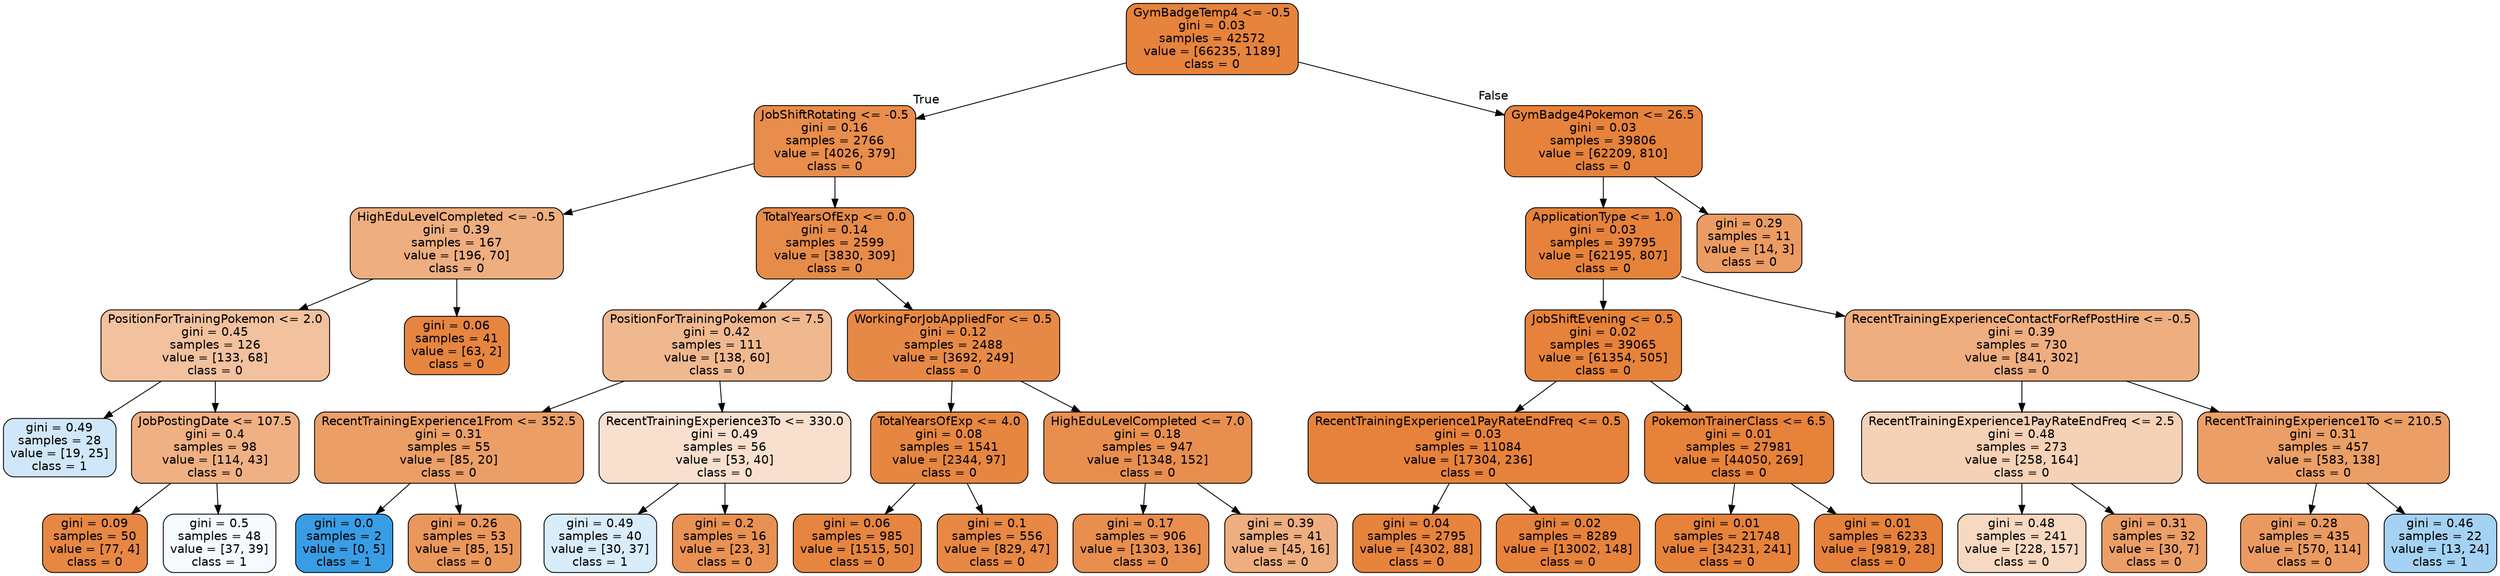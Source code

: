 digraph Tree {
node [shape=box, style="filled, rounded", color="black", fontname=helvetica] ;
edge [fontname=helvetica] ;
0 [label="GymBadgeTemp4 <= -0.5\ngini = 0.03\nsamples = 42572\nvalue = [66235, 1189]\nclass = 0", fillcolor="#e58139fa"] ;
1 [label="JobShiftRotating <= -0.5\ngini = 0.16\nsamples = 2766\nvalue = [4026, 379]\nclass = 0", fillcolor="#e58139e7"] ;
0 -> 1 [labeldistance=2.5, labelangle=45, headlabel="True"] ;
2 [label="HighEduLevelCompleted <= -0.5\ngini = 0.39\nsamples = 167\nvalue = [196, 70]\nclass = 0", fillcolor="#e58139a4"] ;
1 -> 2 ;
3 [label="PositionForTrainingPokemon <= 2.0\ngini = 0.45\nsamples = 126\nvalue = [133, 68]\nclass = 0", fillcolor="#e581397d"] ;
2 -> 3 ;
4 [label="gini = 0.49\nsamples = 28\nvalue = [19, 25]\nclass = 1", fillcolor="#399de53d"] ;
3 -> 4 ;
5 [label="JobPostingDate <= 107.5\ngini = 0.4\nsamples = 98\nvalue = [114, 43]\nclass = 0", fillcolor="#e581399f"] ;
3 -> 5 ;
6 [label="gini = 0.09\nsamples = 50\nvalue = [77, 4]\nclass = 0", fillcolor="#e58139f2"] ;
5 -> 6 ;
7 [label="gini = 0.5\nsamples = 48\nvalue = [37, 39]\nclass = 1", fillcolor="#399de50d"] ;
5 -> 7 ;
8 [label="gini = 0.06\nsamples = 41\nvalue = [63, 2]\nclass = 0", fillcolor="#e58139f7"] ;
2 -> 8 ;
9 [label="TotalYearsOfExp <= 0.0\ngini = 0.14\nsamples = 2599\nvalue = [3830, 309]\nclass = 0", fillcolor="#e58139ea"] ;
1 -> 9 ;
10 [label="PositionForTrainingPokemon <= 7.5\ngini = 0.42\nsamples = 111\nvalue = [138, 60]\nclass = 0", fillcolor="#e5813990"] ;
9 -> 10 ;
11 [label="RecentTrainingExperience1From <= 352.5\ngini = 0.31\nsamples = 55\nvalue = [85, 20]\nclass = 0", fillcolor="#e58139c3"] ;
10 -> 11 ;
12 [label="gini = 0.0\nsamples = 2\nvalue = [0, 5]\nclass = 1", fillcolor="#399de5ff"] ;
11 -> 12 ;
13 [label="gini = 0.26\nsamples = 53\nvalue = [85, 15]\nclass = 0", fillcolor="#e58139d2"] ;
11 -> 13 ;
14 [label="RecentTrainingExperience3To <= 330.0\ngini = 0.49\nsamples = 56\nvalue = [53, 40]\nclass = 0", fillcolor="#e581393f"] ;
10 -> 14 ;
15 [label="gini = 0.49\nsamples = 40\nvalue = [30, 37]\nclass = 1", fillcolor="#399de530"] ;
14 -> 15 ;
16 [label="gini = 0.2\nsamples = 16\nvalue = [23, 3]\nclass = 0", fillcolor="#e58139de"] ;
14 -> 16 ;
17 [label="WorkingForJobAppliedFor <= 0.5\ngini = 0.12\nsamples = 2488\nvalue = [3692, 249]\nclass = 0", fillcolor="#e58139ee"] ;
9 -> 17 ;
18 [label="TotalYearsOfExp <= 4.0\ngini = 0.08\nsamples = 1541\nvalue = [2344, 97]\nclass = 0", fillcolor="#e58139f4"] ;
17 -> 18 ;
19 [label="gini = 0.06\nsamples = 985\nvalue = [1515, 50]\nclass = 0", fillcolor="#e58139f7"] ;
18 -> 19 ;
20 [label="gini = 0.1\nsamples = 556\nvalue = [829, 47]\nclass = 0", fillcolor="#e58139f1"] ;
18 -> 20 ;
21 [label="HighEduLevelCompleted <= 7.0\ngini = 0.18\nsamples = 947\nvalue = [1348, 152]\nclass = 0", fillcolor="#e58139e2"] ;
17 -> 21 ;
22 [label="gini = 0.17\nsamples = 906\nvalue = [1303, 136]\nclass = 0", fillcolor="#e58139e4"] ;
21 -> 22 ;
23 [label="gini = 0.39\nsamples = 41\nvalue = [45, 16]\nclass = 0", fillcolor="#e58139a4"] ;
21 -> 23 ;
24 [label="GymBadge4Pokemon <= 26.5\ngini = 0.03\nsamples = 39806\nvalue = [62209, 810]\nclass = 0", fillcolor="#e58139fc"] ;
0 -> 24 [labeldistance=2.5, labelangle=-45, headlabel="False"] ;
25 [label="ApplicationType <= 1.0\ngini = 0.03\nsamples = 39795\nvalue = [62195, 807]\nclass = 0", fillcolor="#e58139fc"] ;
24 -> 25 ;
26 [label="JobShiftEvening <= 0.5\ngini = 0.02\nsamples = 39065\nvalue = [61354, 505]\nclass = 0", fillcolor="#e58139fd"] ;
25 -> 26 ;
27 [label="RecentTrainingExperience1PayRateEndFreq <= 0.5\ngini = 0.03\nsamples = 11084\nvalue = [17304, 236]\nclass = 0", fillcolor="#e58139fc"] ;
26 -> 27 ;
28 [label="gini = 0.04\nsamples = 2795\nvalue = [4302, 88]\nclass = 0", fillcolor="#e58139fa"] ;
27 -> 28 ;
29 [label="gini = 0.02\nsamples = 8289\nvalue = [13002, 148]\nclass = 0", fillcolor="#e58139fc"] ;
27 -> 29 ;
30 [label="PokemonTrainerClass <= 6.5\ngini = 0.01\nsamples = 27981\nvalue = [44050, 269]\nclass = 0", fillcolor="#e58139fd"] ;
26 -> 30 ;
31 [label="gini = 0.01\nsamples = 21748\nvalue = [34231, 241]\nclass = 0", fillcolor="#e58139fd"] ;
30 -> 31 ;
32 [label="gini = 0.01\nsamples = 6233\nvalue = [9819, 28]\nclass = 0", fillcolor="#e58139fe"] ;
30 -> 32 ;
33 [label="RecentTrainingExperienceContactForRefPostHire <= -0.5\ngini = 0.39\nsamples = 730\nvalue = [841, 302]\nclass = 0", fillcolor="#e58139a3"] ;
25 -> 33 ;
34 [label="RecentTrainingExperience1PayRateEndFreq <= 2.5\ngini = 0.48\nsamples = 273\nvalue = [258, 164]\nclass = 0", fillcolor="#e581395d"] ;
33 -> 34 ;
35 [label="gini = 0.48\nsamples = 241\nvalue = [228, 157]\nclass = 0", fillcolor="#e581394f"] ;
34 -> 35 ;
36 [label="gini = 0.31\nsamples = 32\nvalue = [30, 7]\nclass = 0", fillcolor="#e58139c4"] ;
34 -> 36 ;
37 [label="RecentTrainingExperience1To <= 210.5\ngini = 0.31\nsamples = 457\nvalue = [583, 138]\nclass = 0", fillcolor="#e58139c3"] ;
33 -> 37 ;
38 [label="gini = 0.28\nsamples = 435\nvalue = [570, 114]\nclass = 0", fillcolor="#e58139cc"] ;
37 -> 38 ;
39 [label="gini = 0.46\nsamples = 22\nvalue = [13, 24]\nclass = 1", fillcolor="#399de575"] ;
37 -> 39 ;
40 [label="gini = 0.29\nsamples = 11\nvalue = [14, 3]\nclass = 0", fillcolor="#e58139c8"] ;
24 -> 40 ;
}